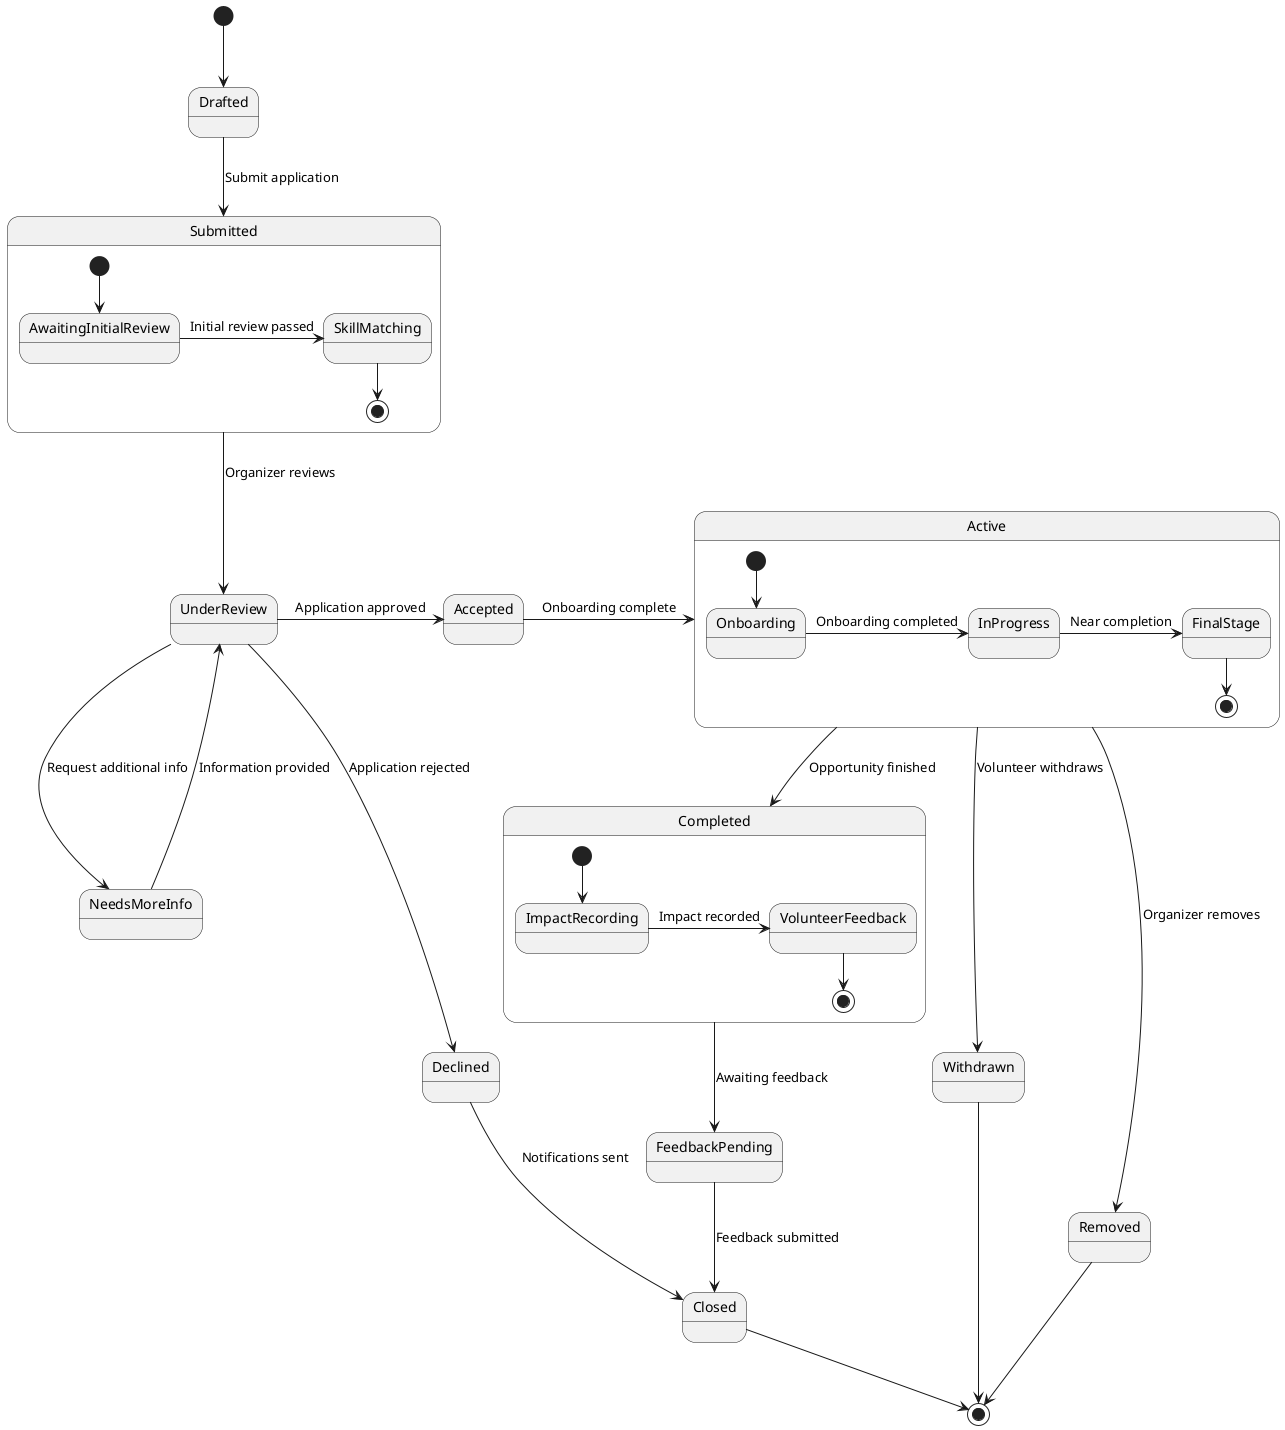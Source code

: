 @startuml Volunteer Application State Machine
[*] --> Drafted

Drafted --> Submitted : Submit application
Submitted --> UnderReview : Organizer reviews
UnderReview -r-> Accepted : Application approved
UnderReview --> NeedsMoreInfo : Request additional info
UnderReview --> Declined : Application rejected

NeedsMoreInfo --> UnderReview : Information provided

Accepted -r-> Active : Onboarding complete
Active --> Completed : Opportunity finished
Active --> Withdrawn : Volunteer withdraws
Active --> Removed : Organizer removes

Withdrawn --> [*]
Removed --> [*]
Completed --> FeedbackPending : Awaiting feedback
FeedbackPending --> Closed : Feedback submitted
Declined --> Closed : Notifications sent
Closed --> [*]

state Submitted {
  [*] --> AwaitingInitialReview
  AwaitingInitialReview -r-> SkillMatching : Initial review passed
  SkillMatching --> [*]
}

state Active {
  [*] --> Onboarding
  Onboarding -r-> InProgress : Onboarding completed
  InProgress -r-> FinalStage : Near completion
  FinalStage --> [*]
}

state Completed {
  [*] --> ImpactRecording
  ImpactRecording -r-> VolunteerFeedback : Impact recorded
  VolunteerFeedback --> [*]
}

@enduml